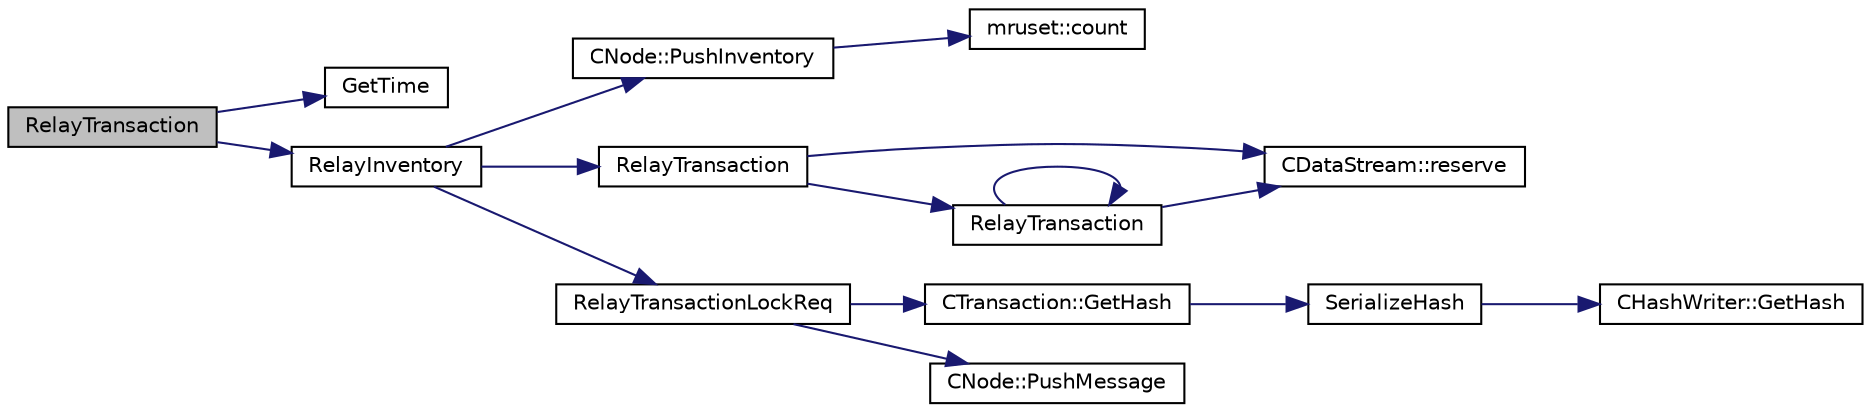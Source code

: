 digraph "RelayTransaction"
{
  edge [fontname="Helvetica",fontsize="10",labelfontname="Helvetica",labelfontsize="10"];
  node [fontname="Helvetica",fontsize="10",shape=record];
  rankdir="LR";
  Node823 [label="RelayTransaction",height=0.2,width=0.4,color="black", fillcolor="grey75", style="filled", fontcolor="black"];
  Node823 -> Node824 [color="midnightblue",fontsize="10",style="solid",fontname="Helvetica"];
  Node824 [label="GetTime",height=0.2,width=0.4,color="black", fillcolor="white", style="filled",URL="$df/d2d/util_8cpp.html#a46fac5fba8ba905b5f9acb364f5d8c6f"];
  Node823 -> Node825 [color="midnightblue",fontsize="10",style="solid",fontname="Helvetica"];
  Node825 [label="RelayInventory",height=0.2,width=0.4,color="black", fillcolor="white", style="filled",URL="$d7/d97/net_8h.html#a8efddffaa3931e6bafecaac5e0605d1b"];
  Node825 -> Node826 [color="midnightblue",fontsize="10",style="solid",fontname="Helvetica"];
  Node826 [label="CNode::PushInventory",height=0.2,width=0.4,color="black", fillcolor="white", style="filled",URL="$d1/d64/class_c_node.html#a7cef2333aa8776127a7e7fcab659eb6a"];
  Node826 -> Node827 [color="midnightblue",fontsize="10",style="solid",fontname="Helvetica"];
  Node827 [label="mruset::count",height=0.2,width=0.4,color="black", fillcolor="white", style="filled",URL="$d6/d19/classmruset.html#aff65b732aed809fb84542e1136321a24"];
  Node825 -> Node828 [color="midnightblue",fontsize="10",style="solid",fontname="Helvetica"];
  Node828 [label="RelayTransaction",height=0.2,width=0.4,color="black", fillcolor="white", style="filled",URL="$d7/d97/net_8h.html#abe329205a15b55df86608f5f1964bdb1"];
  Node828 -> Node829 [color="midnightblue",fontsize="10",style="solid",fontname="Helvetica"];
  Node829 [label="CDataStream::reserve",height=0.2,width=0.4,color="black", fillcolor="white", style="filled",URL="$d5/d41/class_c_data_stream.html#a5542e71bd7af2ab7cd7be0f381d39cb5"];
  Node828 -> Node830 [color="midnightblue",fontsize="10",style="solid",fontname="Helvetica"];
  Node830 [label="RelayTransaction",height=0.2,width=0.4,color="black", fillcolor="white", style="filled",URL="$dd/d84/net_8cpp.html#abe329205a15b55df86608f5f1964bdb1"];
  Node830 -> Node829 [color="midnightblue",fontsize="10",style="solid",fontname="Helvetica"];
  Node830 -> Node830 [color="midnightblue",fontsize="10",style="solid",fontname="Helvetica"];
  Node825 -> Node831 [color="midnightblue",fontsize="10",style="solid",fontname="Helvetica"];
  Node831 [label="RelayTransactionLockReq",height=0.2,width=0.4,color="black", fillcolor="white", style="filled",URL="$d7/d97/net_8h.html#a83d330c7d36395aa1a22d4aebddaf499"];
  Node831 -> Node832 [color="midnightblue",fontsize="10",style="solid",fontname="Helvetica"];
  Node832 [label="CTransaction::GetHash",height=0.2,width=0.4,color="black", fillcolor="white", style="filled",URL="$df/d43/class_c_transaction.html#a0b46d80e82ca324e82c2ce3fc1492bfa"];
  Node832 -> Node833 [color="midnightblue",fontsize="10",style="solid",fontname="Helvetica"];
  Node833 [label="SerializeHash",height=0.2,width=0.4,color="black", fillcolor="white", style="filled",URL="$db/dfb/hash_8h.html#a6de694e43f17c62025c6883965b65e63"];
  Node833 -> Node834 [color="midnightblue",fontsize="10",style="solid",fontname="Helvetica"];
  Node834 [label="CHashWriter::GetHash",height=0.2,width=0.4,color="black", fillcolor="white", style="filled",URL="$d2/def/class_c_hash_writer.html#ae94a937211502eabf19477630090093a"];
  Node831 -> Node835 [color="midnightblue",fontsize="10",style="solid",fontname="Helvetica"];
  Node835 [label="CNode::PushMessage",height=0.2,width=0.4,color="black", fillcolor="white", style="filled",URL="$d1/d64/class_c_node.html#a204fda3d33404cb37698c085b1583ab2"];
}
